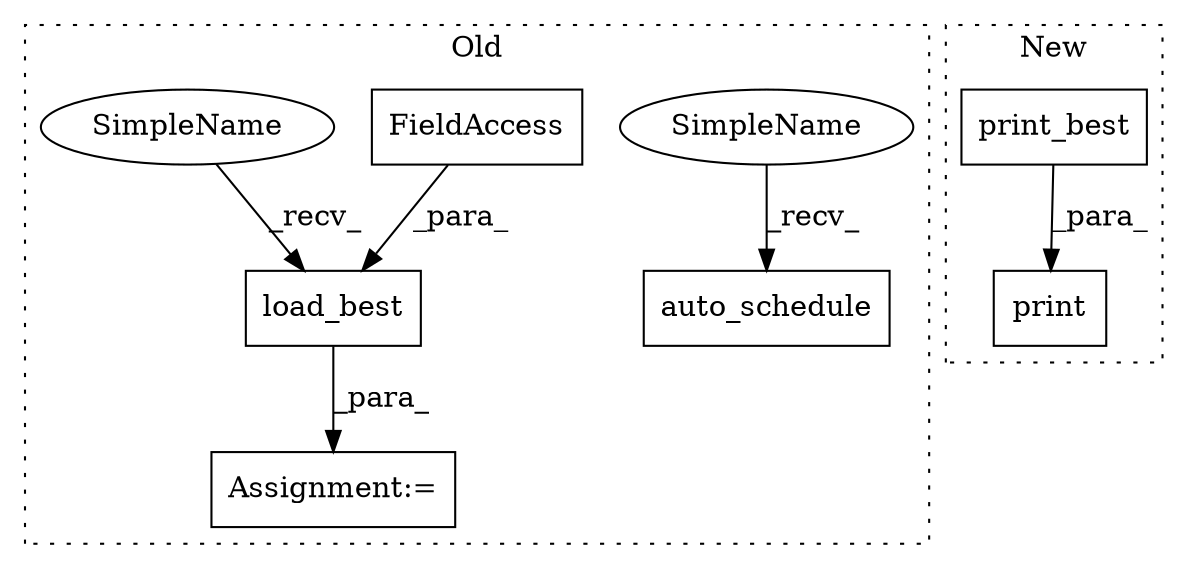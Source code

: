 digraph G {
subgraph cluster0 {
1 [label="auto_schedule" a="32" s="1695,1725" l="14,1" shape="box"];
3 [label="load_best" a="32" s="2812,2848" l="10,1" shape="box"];
4 [label="FieldAccess" a="22" s="2822" l="8" shape="box"];
6 [label="Assignment:=" a="7" s="2795" l="2" shape="box"];
7 [label="SimpleName" a="42" s="1680" l="14" shape="ellipse"];
8 [label="SimpleName" a="42" s="2797" l="14" shape="ellipse"];
label = "Old";
style="dotted";
}
subgraph cluster1 {
2 [label="print" a="32" s="2960,2998" l="6,1" shape="box"];
5 [label="print_best" a="32" s="2971,2997" l="11,1" shape="box"];
label = "New";
style="dotted";
}
3 -> 6 [label="_para_"];
4 -> 3 [label="_para_"];
5 -> 2 [label="_para_"];
7 -> 1 [label="_recv_"];
8 -> 3 [label="_recv_"];
}